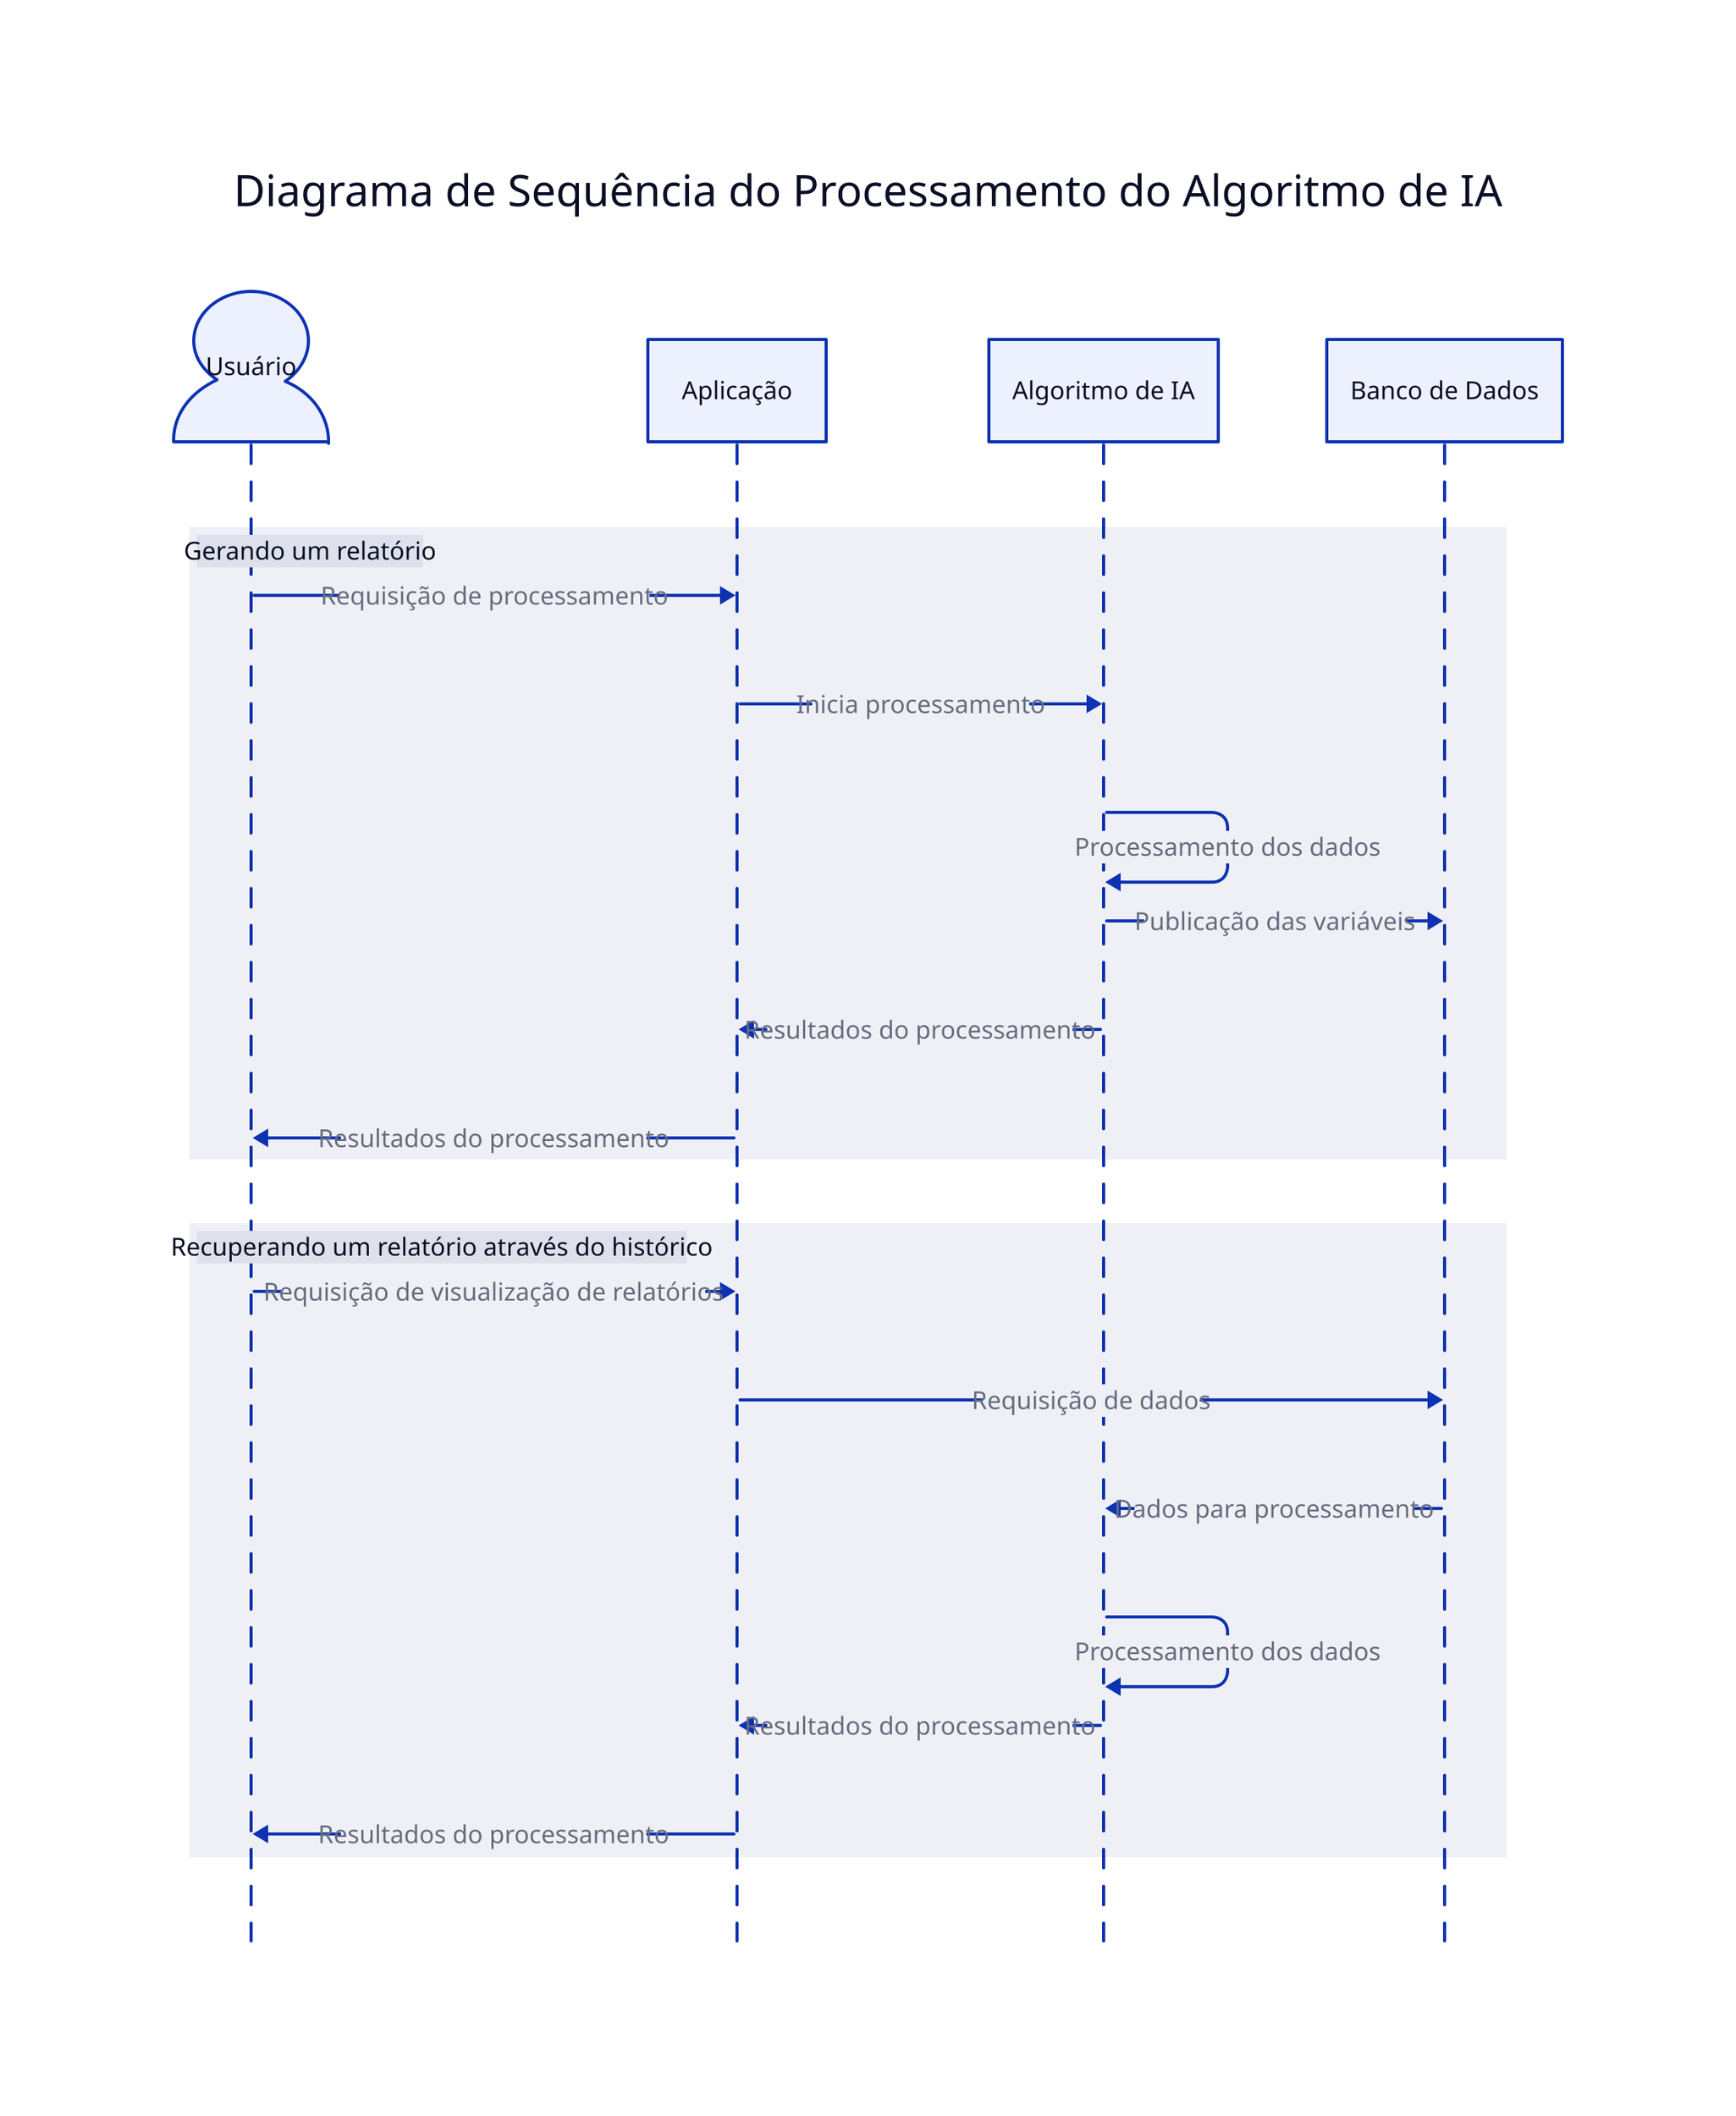 # d2 -w input.d2 out.svg
# d2 --theme=300 --dark-theme=200 -l elk --pad 0 ./input.d2

Diagrama de Sequência do Processamento do Algoritmo de IA: {
    shape: sequence_diagram
    usuario: Usuário {shape: Person}
    aplicacao: Aplicação
    ia: Algoritmo de IA
    banco: Banco de Dados
    Gerando um relatório: {
        usuario -> aplicacao: Requisição de processamento
        aplicacao -> ia: Inicia processamento
        ia -> ia: Processamento dos dados
        ia -> banco: Publicação das variáveis
        ia -> aplicacao: Resultados do processamento
        aplicacao -> usuario: Resultados do processamento
    }
    
    Recuperando um relatório através do histórico: {
        usuario -> aplicacao: Requisição de visualização de relatórios
        aplicacao -> banco: Requisição de dados
        banco -> ia: Dados para processamento
        ia -> ia: Processamento dos dados
        ia -> aplicacao: Resultados do processamento
        aplicacao -> usuario: Resultados do processamento
    }
  }